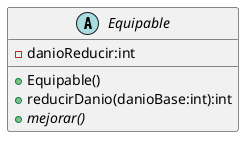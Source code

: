 @startuml
abstract class Equipable {
    - danioReducir:int
    + Equipable()
    + reducirDanio(danioBase:int):int
    {abstract} + mejorar()
}
@enduml